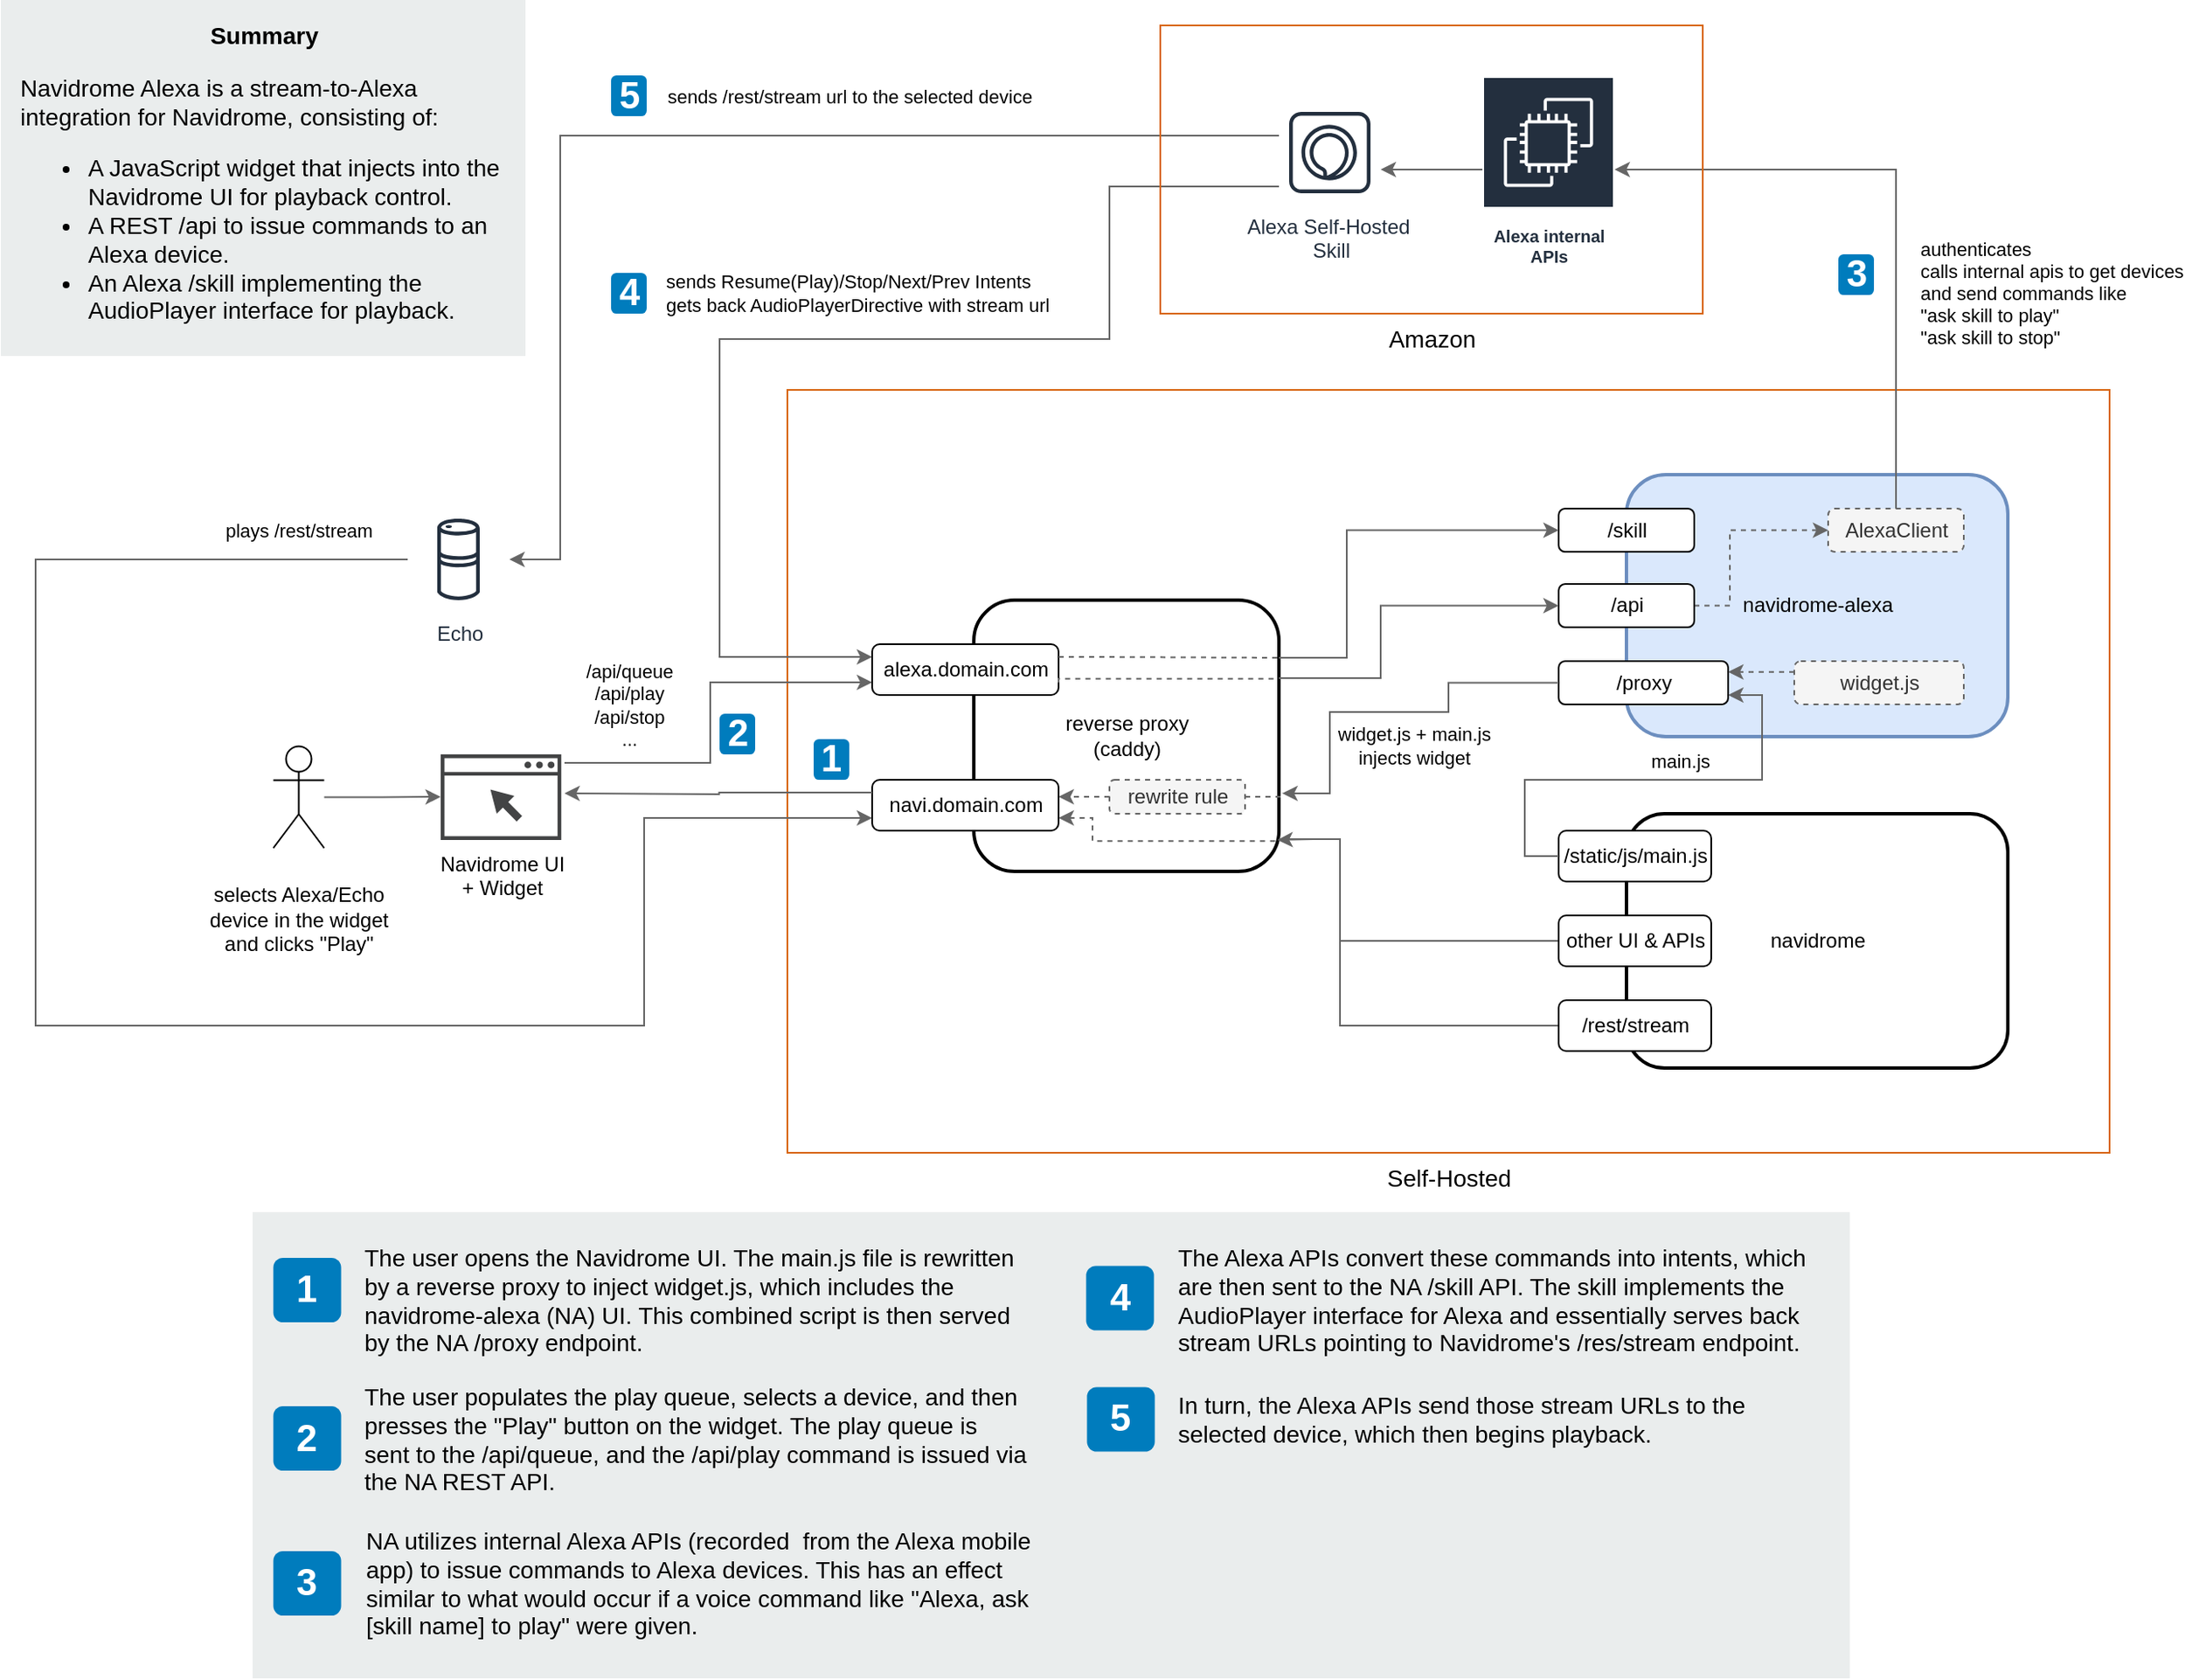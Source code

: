 <mxfile version="20.5.3" type="embed"><diagram id="Ht1M8jgEwFfnCIfOTk4-" name="Page-1"><mxGraphModel dx="2038" dy="657" grid="1" gridSize="10" guides="1" tooltips="1" connect="1" arrows="1" fold="1" page="1" pageScale="1" pageWidth="1169" pageHeight="827" math="0" shadow="0"><root><mxCell id="0"/><mxCell id="1" parent="0"/><mxCell id="tBZL6QN6U2BLabLPCixm-199" value="" style="rounded=0;whiteSpace=wrap;html=1;fillColor=#EAEDED;fontSize=22;fontColor=#FFFFFF;strokeColor=none;labelBackgroundColor=none;" parent="1" vertex="1"><mxGeometry x="-1159.5" y="10" width="309.5" height="210" as="geometry"/></mxCell><mxCell id="-QjtrjUzRDEMRZ5MF8oH-14" value="Self-Hosted" style="whiteSpace=wrap;html=1;fillColor=none;fontSize=14;fontColor=#000000;dashed=0;fontStyle=0;align=center;verticalAlign=top;strokeColor=#D86613;gradientColor=none;spacingLeft=0;labelPosition=center;verticalLabelPosition=bottom;container=1;pointerEvents=0;collapsible=0;recursiveResize=0;" parent="1" vertex="1"><mxGeometry x="-695.5" y="240" width="780" height="450" as="geometry"/></mxCell><mxCell id="tBZL6QN6U2BLabLPCixm-11" value="navidrome-alexa" style="rounded=1;whiteSpace=wrap;html=1;glass=0;strokeWidth=2;fillColor=#dae8fc;strokeColor=#6c8ebf;" parent="-QjtrjUzRDEMRZ5MF8oH-14" vertex="1"><mxGeometry x="495" y="50" width="225" height="154.5" as="geometry"/></mxCell><mxCell id="tBZL6QN6U2BLabLPCixm-8" value="/skill" style="rounded=1;whiteSpace=wrap;html=1;" parent="-QjtrjUzRDEMRZ5MF8oH-14" vertex="1"><mxGeometry x="455" y="70" width="80" height="25.5" as="geometry"/></mxCell><mxCell id="tBZL6QN6U2BLabLPCixm-54" style="edgeStyle=orthogonalEdgeStyle;rounded=0;orthogonalLoop=1;jettySize=auto;html=1;exitX=1;exitY=0.5;exitDx=0;exitDy=0;entryX=0;entryY=0.5;entryDx=0;entryDy=0;fillColor=#f5f5f5;strokeColor=#666666;dashed=1;" parent="-QjtrjUzRDEMRZ5MF8oH-14" source="tBZL6QN6U2BLabLPCixm-12" target="tBZL6QN6U2BLabLPCixm-52" edge="1"><mxGeometry relative="1" as="geometry"><Array as="points"><mxPoint x="556" y="127"/><mxPoint x="556" y="83"/></Array></mxGeometry></mxCell><mxCell id="tBZL6QN6U2BLabLPCixm-12" value="/api" style="rounded=1;whiteSpace=wrap;html=1;" parent="-QjtrjUzRDEMRZ5MF8oH-14" vertex="1"><mxGeometry x="455" y="114.5" width="80" height="25.5" as="geometry"/></mxCell><mxCell id="tBZL6QN6U2BLabLPCixm-22" value="/proxy" style="rounded=1;whiteSpace=wrap;html=1;" parent="-QjtrjUzRDEMRZ5MF8oH-14" vertex="1"><mxGeometry x="455" y="160" width="100" height="25.5" as="geometry"/></mxCell><mxCell id="tBZL6QN6U2BLabLPCixm-26" value="navidrome" style="rounded=1;whiteSpace=wrap;html=1;glass=0;strokeWidth=2;" parent="-QjtrjUzRDEMRZ5MF8oH-14" vertex="1"><mxGeometry x="495" y="250" width="225" height="150" as="geometry"/></mxCell><mxCell id="tBZL6QN6U2BLabLPCixm-30" value="reverse proxy&lt;br&gt;(caddy)" style="rounded=1;whiteSpace=wrap;html=1;glass=0;strokeWidth=2;" parent="-QjtrjUzRDEMRZ5MF8oH-14" vertex="1"><mxGeometry x="110" y="124" width="180" height="160" as="geometry"/></mxCell><mxCell id="tBZL6QN6U2BLabLPCixm-31" value="/static/js/main.js" style="rounded=1;whiteSpace=wrap;html=1;" parent="-QjtrjUzRDEMRZ5MF8oH-14" vertex="1"><mxGeometry x="455" y="260" width="90" height="30" as="geometry"/></mxCell><mxCell id="tBZL6QN6U2BLabLPCixm-79" style="edgeStyle=orthogonalEdgeStyle;rounded=0;orthogonalLoop=1;jettySize=auto;html=1;entryX=1;entryY=0.25;entryDx=0;entryDy=0;exitX=0;exitY=0.25;exitDx=0;exitDy=0;fillColor=#f5f5f5;strokeColor=#666666;dashed=1;" parent="-QjtrjUzRDEMRZ5MF8oH-14" source="tBZL6QN6U2BLabLPCixm-32" target="tBZL6QN6U2BLabLPCixm-22" edge="1"><mxGeometry relative="1" as="geometry"/></mxCell><mxCell id="tBZL6QN6U2BLabLPCixm-32" value="widget.js" style="rounded=1;whiteSpace=wrap;html=1;dashed=1;fillColor=#f5f5f5;fontColor=#333333;strokeColor=#666666;" parent="-QjtrjUzRDEMRZ5MF8oH-14" vertex="1"><mxGeometry x="594" y="160" width="100" height="25.5" as="geometry"/></mxCell><mxCell id="tBZL6QN6U2BLabLPCixm-34" style="edgeStyle=orthogonalEdgeStyle;rounded=0;orthogonalLoop=1;jettySize=auto;html=1;exitX=0;exitY=0.5;exitDx=0;exitDy=0;fillColor=#f5f5f5;strokeColor=#666666;" parent="-QjtrjUzRDEMRZ5MF8oH-14" source="tBZL6QN6U2BLabLPCixm-31" edge="1"><mxGeometry relative="1" as="geometry"><mxPoint x="555" y="180" as="targetPoint"/><Array as="points"><mxPoint x="435" y="275"/><mxPoint x="435" y="230"/><mxPoint x="575" y="230"/><mxPoint x="575" y="180"/></Array></mxGeometry></mxCell><mxCell id="k3EkKwX_AJkbdst1bB9C-1" value="main.js" style="edgeLabel;html=1;align=center;verticalAlign=middle;resizable=0;points=[];" parent="tBZL6QN6U2BLabLPCixm-34" vertex="1" connectable="0"><mxGeometry x="-0.176" y="1" relative="1" as="geometry"><mxPoint x="43" y="-10" as="offset"/></mxGeometry></mxCell><mxCell id="tBZL6QN6U2BLabLPCixm-42" style="edgeStyle=orthogonalEdgeStyle;rounded=0;orthogonalLoop=1;jettySize=auto;html=1;exitX=0;exitY=0.5;exitDx=0;exitDy=0;fillColor=#f5f5f5;strokeColor=#666666;entryX=0.995;entryY=0.884;entryDx=0;entryDy=0;entryPerimeter=0;" parent="-QjtrjUzRDEMRZ5MF8oH-14" source="tBZL6QN6U2BLabLPCixm-35" target="tBZL6QN6U2BLabLPCixm-30" edge="1"><mxGeometry relative="1" as="geometry"><mxPoint x="290" y="253" as="targetPoint"/><Array as="points"><mxPoint x="326" y="325"/><mxPoint x="326" y="265"/><mxPoint x="310" y="265"/></Array></mxGeometry></mxCell><mxCell id="tBZL6QN6U2BLabLPCixm-35" value="other UI &amp;amp; APIs" style="rounded=1;whiteSpace=wrap;html=1;" parent="-QjtrjUzRDEMRZ5MF8oH-14" vertex="1"><mxGeometry x="455" y="310" width="90" height="30" as="geometry"/></mxCell><mxCell id="tBZL6QN6U2BLabLPCixm-39" value="navi.domain.com" style="rounded=1;whiteSpace=wrap;html=1;" parent="-QjtrjUzRDEMRZ5MF8oH-14" vertex="1"><mxGeometry x="50" y="230" width="110" height="30" as="geometry"/></mxCell><mxCell id="tBZL6QN6U2BLabLPCixm-40" style="edgeStyle=orthogonalEdgeStyle;rounded=0;orthogonalLoop=1;jettySize=auto;html=1;exitX=0;exitY=0.5;exitDx=0;exitDy=0;fillColor=#f5f5f5;strokeColor=#666666;" parent="-QjtrjUzRDEMRZ5MF8oH-14" source="tBZL6QN6U2BLabLPCixm-22" edge="1"><mxGeometry relative="1" as="geometry"><mxPoint x="292" y="238" as="targetPoint"/><Array as="points"><mxPoint x="390" y="173"/><mxPoint x="390" y="190"/><mxPoint x="320" y="190"/><mxPoint x="320" y="238"/></Array></mxGeometry></mxCell><mxCell id="tBZL6QN6U2BLabLPCixm-56" value="widget.js + main.js&lt;br&gt;&lt;div&gt;injects widget&lt;/div&gt;" style="edgeLabel;html=1;align=center;verticalAlign=middle;resizable=0;points=[];" parent="tBZL6QN6U2BLabLPCixm-40" vertex="1" connectable="0"><mxGeometry x="-0.267" y="-1" relative="1" as="geometry"><mxPoint x="-19" y="21" as="offset"/></mxGeometry></mxCell><mxCell id="tBZL6QN6U2BLabLPCixm-48" style="edgeStyle=orthogonalEdgeStyle;rounded=0;orthogonalLoop=1;jettySize=auto;html=1;entryX=0;entryY=0.5;entryDx=0;entryDy=0;fillColor=#f5f5f5;strokeColor=#666666;" parent="-QjtrjUzRDEMRZ5MF8oH-14" source="tBZL6QN6U2BLabLPCixm-30" target="tBZL6QN6U2BLabLPCixm-12" edge="1"><mxGeometry relative="1" as="geometry"><Array as="points"><mxPoint x="350" y="170"/><mxPoint x="350" y="127"/></Array></mxGeometry></mxCell><mxCell id="tBZL6QN6U2BLabLPCixm-49" value="/api/queue&lt;br&gt;/api/play&lt;br&gt;/api/stop&lt;br&gt;..." style="edgeLabel;html=1;align=center;verticalAlign=middle;resizable=0;points=[];" parent="tBZL6QN6U2BLabLPCixm-48" vertex="1" connectable="0"><mxGeometry x="0.309" relative="1" as="geometry"><mxPoint x="-477" y="58" as="offset"/></mxGeometry></mxCell><mxCell id="tBZL6QN6U2BLabLPCixm-45" value="alexa.domain.com" style="rounded=1;whiteSpace=wrap;html=1;" parent="-QjtrjUzRDEMRZ5MF8oH-14" vertex="1"><mxGeometry x="50" y="150" width="110" height="30" as="geometry"/></mxCell><mxCell id="tBZL6QN6U2BLabLPCixm-52" value="AlexaClient" style="rounded=1;whiteSpace=wrap;html=1;dashed=1;fillColor=#f5f5f5;fontColor=#333333;strokeColor=#666666;" parent="-QjtrjUzRDEMRZ5MF8oH-14" vertex="1"><mxGeometry x="614" y="70" width="80" height="25.5" as="geometry"/></mxCell><mxCell id="29" style="edgeStyle=orthogonalEdgeStyle;rounded=0;orthogonalLoop=1;jettySize=auto;html=1;strokeColor=#666666;endArrow=none;endFill=0;" edge="1" parent="-QjtrjUzRDEMRZ5MF8oH-14" source="tBZL6QN6U2BLabLPCixm-69" target="tBZL6QN6U2BLabLPCixm-30"><mxGeometry relative="1" as="geometry"><Array as="points"><mxPoint x="326" y="375"/><mxPoint x="326" y="265"/></Array></mxGeometry></mxCell><mxCell id="tBZL6QN6U2BLabLPCixm-69" value="/rest/stream" style="rounded=1;whiteSpace=wrap;html=1;" parent="-QjtrjUzRDEMRZ5MF8oH-14" vertex="1"><mxGeometry x="455" y="360" width="90" height="30" as="geometry"/></mxCell><mxCell id="tBZL6QN6U2BLabLPCixm-61" style="edgeStyle=orthogonalEdgeStyle;rounded=0;orthogonalLoop=1;jettySize=auto;html=1;entryX=0;entryY=0.5;entryDx=0;entryDy=0;fillColor=#f5f5f5;strokeColor=#666666;" parent="-QjtrjUzRDEMRZ5MF8oH-14" source="tBZL6QN6U2BLabLPCixm-30" target="tBZL6QN6U2BLabLPCixm-8" edge="1"><mxGeometry relative="1" as="geometry"><Array as="points"><mxPoint x="330" y="158"/><mxPoint x="330" y="83"/></Array></mxGeometry></mxCell><mxCell id="tBZL6QN6U2BLabLPCixm-66" value="&lt;div align=&quot;left&quot;&gt;sends Resume(Play)/Stop/Next/Prev Intents&lt;br&gt;&lt;/div&gt;&lt;div align=&quot;left&quot;&gt;gets back AudioPlayerDirective with stream url&lt;br&gt;&lt;/div&gt;" style="edgeLabel;html=1;align=left;verticalAlign=middle;resizable=0;points=[];" parent="tBZL6QN6U2BLabLPCixm-61" vertex="1" connectable="0"><mxGeometry x="-0.204" relative="1" as="geometry"><mxPoint x="-404" y="-160" as="offset"/></mxGeometry></mxCell><mxCell id="tBZL6QN6U2BLabLPCixm-83" style="edgeStyle=orthogonalEdgeStyle;rounded=0;orthogonalLoop=1;jettySize=auto;html=1;exitX=0;exitY=0.5;exitDx=0;exitDy=0;fillColor=#f5f5f5;strokeColor=#666666;dashed=1;" parent="-QjtrjUzRDEMRZ5MF8oH-14" source="tBZL6QN6U2BLabLPCixm-81" edge="1"><mxGeometry relative="1" as="geometry"><mxPoint x="160" y="240" as="targetPoint"/><Array as="points"><mxPoint x="160" y="240"/></Array></mxGeometry></mxCell><mxCell id="tBZL6QN6U2BLabLPCixm-81" value="rewrite rule" style="rounded=1;whiteSpace=wrap;html=1;dashed=1;fillColor=#f5f5f5;fontColor=#333333;strokeColor=#666666;" parent="-QjtrjUzRDEMRZ5MF8oH-14" vertex="1"><mxGeometry x="190" y="230" width="80" height="20" as="geometry"/></mxCell><mxCell id="tBZL6QN6U2BLabLPCixm-82" style="edgeStyle=orthogonalEdgeStyle;rounded=0;orthogonalLoop=1;jettySize=auto;html=1;exitX=1;exitY=0.5;exitDx=0;exitDy=0;entryX=1.011;entryY=0.712;entryDx=0;entryDy=0;entryPerimeter=0;startArrow=none;startFill=0;endArrow=none;endFill=0;fillColor=#f5f5f5;strokeColor=#666666;dashed=1;" parent="-QjtrjUzRDEMRZ5MF8oH-14" source="tBZL6QN6U2BLabLPCixm-81" target="tBZL6QN6U2BLabLPCixm-30" edge="1"><mxGeometry relative="1" as="geometry"/></mxCell><mxCell id="tBZL6QN6U2BLabLPCixm-84" style="edgeStyle=orthogonalEdgeStyle;rounded=0;orthogonalLoop=1;jettySize=auto;html=1;exitX=1;exitY=0.75;exitDx=0;exitDy=0;entryX=0.995;entryY=0.888;entryDx=0;entryDy=0;entryPerimeter=0;fillColor=#f5f5f5;strokeColor=#666666;dashed=1;startArrow=classic;startFill=1;endArrow=none;endFill=0;" parent="-QjtrjUzRDEMRZ5MF8oH-14" source="tBZL6QN6U2BLabLPCixm-39" target="tBZL6QN6U2BLabLPCixm-30" edge="1"><mxGeometry relative="1" as="geometry"><Array as="points"><mxPoint x="180" y="253"/><mxPoint x="180" y="266"/></Array></mxGeometry></mxCell><mxCell id="tBZL6QN6U2BLabLPCixm-85" style="edgeStyle=orthogonalEdgeStyle;rounded=0;orthogonalLoop=1;jettySize=auto;html=1;exitX=1;exitY=0.25;exitDx=0;exitDy=0;dashed=1;fillColor=#f5f5f5;strokeColor=#666666;endArrow=none;endFill=0;" parent="-QjtrjUzRDEMRZ5MF8oH-14" source="tBZL6QN6U2BLabLPCixm-45" edge="1"><mxGeometry relative="1" as="geometry"><mxPoint x="290" y="158" as="targetPoint"/><Array as="points"><mxPoint x="180" y="158"/><mxPoint x="290" y="158"/></Array></mxGeometry></mxCell><mxCell id="tBZL6QN6U2BLabLPCixm-86" style="edgeStyle=orthogonalEdgeStyle;rounded=0;orthogonalLoop=1;jettySize=auto;html=1;exitX=1;exitY=0.25;exitDx=0;exitDy=0;dashed=1;fillColor=#f5f5f5;strokeColor=#666666;endArrow=none;endFill=0;entryX=0.996;entryY=0.29;entryDx=0;entryDy=0;entryPerimeter=0;" parent="-QjtrjUzRDEMRZ5MF8oH-14" target="tBZL6QN6U2BLabLPCixm-30" edge="1"><mxGeometry relative="1" as="geometry"><mxPoint x="160" y="172.58" as="sourcePoint"/><mxPoint x="290" y="172.58" as="targetPoint"/><Array as="points"><mxPoint x="160" y="170"/></Array></mxGeometry></mxCell><mxCell id="-QjtrjUzRDEMRZ5MF8oH-29" value="1" style="rounded=1;whiteSpace=wrap;html=1;fillColor=#007CBD;strokeColor=none;fontColor=#FFFFFF;fontStyle=1;fontSize=22;" parent="-QjtrjUzRDEMRZ5MF8oH-14" vertex="1"><mxGeometry x="15.5" y="206" width="21" height="24" as="geometry"/></mxCell><mxCell id="7OVz4w7n9kzEPWy-4BBC-3" value="" style="rounded=0;whiteSpace=wrap;html=1;fillColor=#EAEDED;fontSize=22;fontColor=#FFFFFF;strokeColor=none;labelBackgroundColor=none;" parent="1" vertex="1"><mxGeometry x="-1011" y="725" width="942.25" height="275" as="geometry"/></mxCell><mxCell id="7OVz4w7n9kzEPWy-4BBC-4" value="1" style="rounded=1;whiteSpace=wrap;html=1;fillColor=#007CBD;strokeColor=none;fontColor=#FFFFFF;fontStyle=1;fontSize=22;labelBackgroundColor=none;" parent="1" vertex="1"><mxGeometry x="-998.75" y="752" width="40" height="38" as="geometry"/></mxCell><mxCell id="7OVz4w7n9kzEPWy-4BBC-5" value="2" style="rounded=1;whiteSpace=wrap;html=1;fillColor=#007CBD;strokeColor=none;fontColor=#FFFFFF;fontStyle=1;fontSize=22;labelBackgroundColor=none;" parent="1" vertex="1"><mxGeometry x="-998.75" y="839.5" width="40" height="38" as="geometry"/></mxCell><mxCell id="7OVz4w7n9kzEPWy-4BBC-6" value="3" style="rounded=1;whiteSpace=wrap;html=1;fillColor=#007CBD;strokeColor=none;fontColor=#FFFFFF;fontStyle=1;fontSize=22;labelBackgroundColor=none;" parent="1" vertex="1"><mxGeometry x="-998.75" y="925" width="40" height="38" as="geometry"/></mxCell><mxCell id="7OVz4w7n9kzEPWy-4BBC-7" value="4" style="rounded=1;whiteSpace=wrap;html=1;fillColor=#007CBD;strokeColor=none;fontColor=#FFFFFF;fontStyle=1;fontSize=22;labelBackgroundColor=none;" parent="1" vertex="1"><mxGeometry x="-519.25" y="756.75" width="40" height="38" as="geometry"/></mxCell><mxCell id="7OVz4w7n9kzEPWy-4BBC-8" value="5" style="rounded=1;whiteSpace=wrap;html=1;fillColor=#007CBD;strokeColor=none;fontColor=#FFFFFF;fontStyle=1;fontSize=22;labelBackgroundColor=none;" parent="1" vertex="1"><mxGeometry x="-518.75" y="828.25" width="40" height="38" as="geometry"/></mxCell><mxCell id="7OVz4w7n9kzEPWy-4BBC-13" value="The user opens the Navidrome UI. The main.js file is rewritten by a reverse proxy to inject widget.js, which includes the navidrome-alexa (NA) UI. This combined script is then served by the NA /proxy endpoint." style="text;html=1;align=left;verticalAlign=top;spacingTop=-4;fontSize=14;labelBackgroundColor=none;whiteSpace=wrap;" parent="1" vertex="1"><mxGeometry x="-946.75" y="740.75" width="395.75" height="60.5" as="geometry"/></mxCell><mxCell id="7OVz4w7n9kzEPWy-4BBC-14" value="The user populates the play queue, selects a device, and then presses the &quot;Play&quot; button on the widget. The play queue is &lt;br&gt;sent to the /api/queue, and the /api/play command is issued via the NA REST API." style="text;html=1;align=left;verticalAlign=top;spacingTop=-4;fontSize=14;labelBackgroundColor=none;whiteSpace=wrap;" parent="1" vertex="1"><mxGeometry x="-946.75" y="823.25" width="405.75" height="57.5" as="geometry"/></mxCell><mxCell id="7OVz4w7n9kzEPWy-4BBC-15" value="NA utilizes internal Alexa APIs (recorded&amp;nbsp; from the Alexa mobile app) to issue commands to Alexa devices. This has an effect similar to what would occur if a voice command like &quot;Alexa, ask [skill name] to play&quot; were given." style="text;html=1;align=left;verticalAlign=top;spacingTop=-4;fontSize=14;labelBackgroundColor=none;whiteSpace=wrap;" parent="1" vertex="1"><mxGeometry x="-946.25" y="908" width="405.25" height="60" as="geometry"/></mxCell><mxCell id="tBZL6QN6U2BLabLPCixm-67" style="edgeStyle=orthogonalEdgeStyle;rounded=0;orthogonalLoop=1;jettySize=auto;html=1;fillColor=#f5f5f5;strokeColor=#666666;" parent="1" source="tBZL6QN6U2BLabLPCixm-3" target="tBZL6QN6U2BLabLPCixm-14" edge="1"><mxGeometry relative="1" as="geometry"><Array as="points"><mxPoint x="-829.5" y="90"/><mxPoint x="-829.5" y="340"/></Array></mxGeometry></mxCell><mxCell id="tBZL6QN6U2BLabLPCixm-68" value="sends /rest/stream url to the selected device" style="edgeLabel;html=1;align=center;verticalAlign=middle;resizable=0;points=[];" parent="tBZL6QN6U2BLabLPCixm-67" vertex="1" connectable="0"><mxGeometry x="0.16" y="1" relative="1" as="geometry"><mxPoint x="155" y="-24" as="offset"/></mxGeometry></mxCell><mxCell id="tBZL6QN6U2BLabLPCixm-78" style="edgeStyle=orthogonalEdgeStyle;rounded=0;orthogonalLoop=1;jettySize=auto;html=1;entryX=0;entryY=0.25;entryDx=0;entryDy=0;fillColor=#f5f5f5;strokeColor=#666666;" parent="1" source="tBZL6QN6U2BLabLPCixm-3" target="tBZL6QN6U2BLabLPCixm-45" edge="1"><mxGeometry relative="1" as="geometry"><Array as="points"><mxPoint x="-505.5" y="120"/><mxPoint x="-505.5" y="210"/><mxPoint x="-735.5" y="210"/><mxPoint x="-735.5" y="398"/></Array></mxGeometry></mxCell><mxCell id="tBZL6QN6U2BLabLPCixm-70" style="edgeStyle=orthogonalEdgeStyle;rounded=0;orthogonalLoop=1;jettySize=auto;html=1;fillColor=#f5f5f5;strokeColor=#666666;entryX=0;entryY=0.75;entryDx=0;entryDy=0;" parent="1" source="tBZL6QN6U2BLabLPCixm-14" target="tBZL6QN6U2BLabLPCixm-39" edge="1"><mxGeometry relative="1" as="geometry"><mxPoint x="-811.5" y="402.47" as="sourcePoint"/><mxPoint x="-185.5" y="677.47" as="targetPoint"/><Array as="points"><mxPoint x="-1139" y="340"/><mxPoint x="-1139" y="615"/><mxPoint x="-780" y="615"/><mxPoint x="-780" y="493"/></Array></mxGeometry></mxCell><mxCell id="tBZL6QN6U2BLabLPCixm-72" value="plays /rest/stream" style="edgeLabel;html=1;align=center;verticalAlign=middle;resizable=0;points=[];" parent="tBZL6QN6U2BLabLPCixm-70" vertex="1" connectable="0"><mxGeometry x="-0.819" y="1" relative="1" as="geometry"><mxPoint x="36" y="-18" as="offset"/></mxGeometry></mxCell><mxCell id="tBZL6QN6U2BLabLPCixm-14" value="Echo" style="outlineConnect=0;fontColor=#232F3E;gradientColor=none;strokeColor=#232F3E;fillColor=#ffffff;dashed=0;verticalLabelPosition=bottom;verticalAlign=top;align=center;html=1;fontSize=12;fontStyle=0;aspect=fixed;shape=mxgraph.aws4.resourceIcon;resIcon=mxgraph.aws4.echo;" parent="1" vertex="1"><mxGeometry x="-919.5" y="310" width="60" height="60" as="geometry"/></mxCell><mxCell id="tBZL6QN6U2BLabLPCixm-51" style="edgeStyle=orthogonalEdgeStyle;rounded=0;orthogonalLoop=1;jettySize=auto;html=1;entryX=0;entryY=0.75;entryDx=0;entryDy=0;fillColor=#f5f5f5;strokeColor=#666666;" parent="1" target="tBZL6QN6U2BLabLPCixm-45" edge="1"><mxGeometry relative="1" as="geometry"><Array as="points"><mxPoint x="-741" y="460"/><mxPoint x="-741" y="413"/></Array><mxPoint x="-827" y="460" as="sourcePoint"/></mxGeometry></mxCell><mxCell id="tBZL6QN6U2BLabLPCixm-46" style="edgeStyle=orthogonalEdgeStyle;rounded=0;orthogonalLoop=1;jettySize=auto;html=1;exitX=0;exitY=0.25;exitDx=0;exitDy=0;fillColor=#f5f5f5;strokeColor=#666666;" parent="1" source="tBZL6QN6U2BLabLPCixm-39" edge="1"><mxGeometry relative="1" as="geometry"><mxPoint x="-827" y="478" as="targetPoint"/></mxGeometry></mxCell><mxCell id="tBZL6QN6U2BLabLPCixm-73" style="edgeStyle=orthogonalEdgeStyle;rounded=0;orthogonalLoop=1;jettySize=auto;html=1;fillColor=#f5f5f5;strokeColor=#666666;entryX=0;entryY=0.495;entryDx=0;entryDy=0;entryPerimeter=0;" parent="1" source="tBZL6QN6U2BLabLPCixm-55" target="22" edge="1"><mxGeometry relative="1" as="geometry"><mxPoint x="-895.5" y="485" as="targetPoint"/></mxGeometry></mxCell><mxCell id="tBZL6QN6U2BLabLPCixm-55" value="&lt;br&gt;selects Alexa/Echo &lt;br&gt;device in the widget&lt;br&gt;and clicks &quot;Play&quot;" style="shape=umlActor;verticalLabelPosition=bottom;verticalAlign=top;html=1;outlineConnect=0;" parent="1" vertex="1"><mxGeometry x="-998.75" y="450.25" width="30" height="60" as="geometry"/></mxCell><mxCell id="tBZL6QN6U2BLabLPCixm-57" style="edgeStyle=orthogonalEdgeStyle;rounded=0;orthogonalLoop=1;jettySize=auto;html=1;exitX=0.5;exitY=0;exitDx=0;exitDy=0;fillColor=#f5f5f5;strokeColor=#666666;" parent="1" source="tBZL6QN6U2BLabLPCixm-52" target="tBZL6QN6U2BLabLPCixm-17" edge="1"><mxGeometry relative="1" as="geometry"><mxPoint x="-245.5" y="100" as="targetPoint"/><Array as="points"><mxPoint x="-41.5" y="110"/></Array></mxGeometry></mxCell><mxCell id="tBZL6QN6U2BLabLPCixm-58" value="&lt;div&gt;authenticates&lt;br&gt;calls internal apis to get devices &lt;br&gt;and send commands like&lt;br&gt;&quot;ask skill to play&quot;&lt;br&gt;&quot;ask skill to stop&quot;&lt;/div&gt;" style="edgeLabel;html=1;align=left;verticalAlign=middle;resizable=0;points=[];" parent="tBZL6QN6U2BLabLPCixm-57" vertex="1" connectable="0"><mxGeometry x="0.452" y="3" relative="1" as="geometry"><mxPoint x="78" y="70" as="offset"/></mxGeometry></mxCell><mxCell id="tBZL6QN6U2BLabLPCixm-91" value="2" style="rounded=1;whiteSpace=wrap;html=1;fillColor=#007CBD;strokeColor=none;fontColor=#FFFFFF;fontStyle=1;fontSize=22;" parent="1" vertex="1"><mxGeometry x="-735.5" y="431" width="21" height="24" as="geometry"/></mxCell><mxCell id="tBZL6QN6U2BLabLPCixm-96" value="4" style="rounded=1;whiteSpace=wrap;html=1;fillColor=#007CBD;strokeColor=none;fontColor=#FFFFFF;fontStyle=1;fontSize=22;" parent="1" vertex="1"><mxGeometry x="-799.5" y="171" width="21" height="24" as="geometry"/></mxCell><mxCell id="tBZL6QN6U2BLabLPCixm-97" value="5" style="rounded=1;whiteSpace=wrap;html=1;fillColor=#007CBD;strokeColor=none;fontColor=#FFFFFF;fontStyle=1;fontSize=22;" parent="1" vertex="1"><mxGeometry x="-799.5" y="54.5" width="21" height="24" as="geometry"/></mxCell><mxCell id="tBZL6QN6U2BLabLPCixm-161" value="Amazon" style="whiteSpace=wrap;html=1;fillColor=none;fontSize=14;fontColor=#000000;dashed=0;fontStyle=0;align=center;verticalAlign=top;strokeColor=#D86613;gradientColor=none;spacingLeft=0;labelPosition=center;verticalLabelPosition=bottom;container=1;pointerEvents=0;collapsible=0;recursiveResize=0;" parent="1" vertex="1"><mxGeometry x="-475.5" y="25" width="320" height="170" as="geometry"/></mxCell><mxCell id="tBZL6QN6U2BLabLPCixm-17" value="Alexa internal&lt;br&gt;APIs" style="outlineConnect=0;fontColor=#232F3E;gradientColor=none;strokeColor=#ffffff;fillColor=#232F3E;dashed=0;verticalLabelPosition=middle;verticalAlign=bottom;align=center;html=1;whiteSpace=wrap;fontSize=10;fontStyle=1;spacing=3;shape=mxgraph.aws4.productIcon;prIcon=mxgraph.aws4.ec2;" parent="tBZL6QN6U2BLabLPCixm-161" vertex="1"><mxGeometry x="190" y="30" width="78" height="116" as="geometry"/></mxCell><mxCell id="tBZL6QN6U2BLabLPCixm-3" value="&lt;div&gt;Alexa Self-Hosted&amp;nbsp;&lt;/div&gt;&lt;div&gt;Skill&lt;br&gt;&lt;/div&gt;" style="outlineConnect=0;fontColor=#232F3E;gradientColor=none;strokeColor=#232F3E;fillColor=#ffffff;dashed=0;verticalLabelPosition=bottom;verticalAlign=top;align=center;html=1;fontSize=12;fontStyle=0;aspect=fixed;shape=mxgraph.aws4.resourceIcon;resIcon=mxgraph.aws4.alexa_skill;" parent="tBZL6QN6U2BLabLPCixm-161" vertex="1"><mxGeometry x="70" y="45" width="60" height="60" as="geometry"/></mxCell><mxCell id="tBZL6QN6U2BLabLPCixm-60" style="edgeStyle=orthogonalEdgeStyle;rounded=0;orthogonalLoop=1;jettySize=auto;html=1;fillColor=#f5f5f5;strokeColor=#666666;" parent="tBZL6QN6U2BLabLPCixm-161" source="tBZL6QN6U2BLabLPCixm-17" target="tBZL6QN6U2BLabLPCixm-3" edge="1"><mxGeometry relative="1" as="geometry"><Array as="points"><mxPoint x="150" y="85"/><mxPoint x="150" y="85"/></Array></mxGeometry></mxCell><mxCell id="tBZL6QN6U2BLabLPCixm-95" value="3" style="rounded=1;whiteSpace=wrap;html=1;fillColor=#007CBD;strokeColor=none;fontColor=#FFFFFF;fontStyle=1;fontSize=22;" parent="1" vertex="1"><mxGeometry x="-75.5" y="160" width="21" height="24" as="geometry"/></mxCell><mxCell id="tBZL6QN6U2BLabLPCixm-196" value="The Alexa APIs convert these commands into intents, which are then sent to the NA /skill API. The skill implements the &lt;br&gt;AudioPlayer interface for Alexa and essentially serves back stream URLs pointing to Navidrome's /res/stream endpoint." style="text;html=1;align=left;verticalAlign=top;spacingTop=-4;fontSize=14;labelBackgroundColor=none;whiteSpace=wrap;" parent="1" vertex="1"><mxGeometry x="-467.25" y="740.75" width="378.5" height="60" as="geometry"/></mxCell><mxCell id="tBZL6QN6U2BLabLPCixm-198" value="In turn, the Alexa APIs send those stream URLs to the selected device, which then begins playback." style="text;html=1;align=left;verticalAlign=top;spacingTop=-4;fontSize=14;labelBackgroundColor=none;whiteSpace=wrap;" parent="1" vertex="1"><mxGeometry x="-467.25" y="828.25" width="390" height="60" as="geometry"/></mxCell><mxCell id="tBZL6QN6U2BLabLPCixm-200" value="&lt;div&gt;&lt;div align=&quot;center&quot;&gt;&lt;b&gt;Summary&lt;/b&gt;&lt;/div&gt;&lt;p&gt;Navidrome Alexa is a stream-to-Alexa integration for Navidrome, consisting of:&lt;/p&gt;&lt;ul&gt;&lt;li&gt;A JavaScript widget that injects into the Navidrome UI for playback control.&lt;/li&gt;&lt;li&gt;A REST /api to issue commands to an Alexa device.&lt;/li&gt;&lt;li&gt;An Alexa /skill implementing the AudioPlayer interface for playback.&lt;/li&gt;&lt;/ul&gt;&lt;/div&gt;" style="text;html=1;align=left;verticalAlign=top;spacingTop=-4;fontSize=14;labelBackgroundColor=none;whiteSpace=wrap;" parent="1" vertex="1"><mxGeometry x="-1150.38" y="20" width="290.38" height="90" as="geometry"/></mxCell><mxCell id="22" value="Navidrome UI&lt;br&gt;+ Widget" style="sketch=0;pointerEvents=1;shadow=0;dashed=0;html=1;strokeColor=none;fillColor=#434445;aspect=fixed;labelPosition=center;verticalLabelPosition=bottom;verticalAlign=top;align=center;outlineConnect=0;shape=mxgraph.vvd.web_browser;" parent="1" vertex="1"><mxGeometry x="-900" y="455" width="71.13" height="50.5" as="geometry"/></mxCell></root></mxGraphModel></diagram></mxfile>